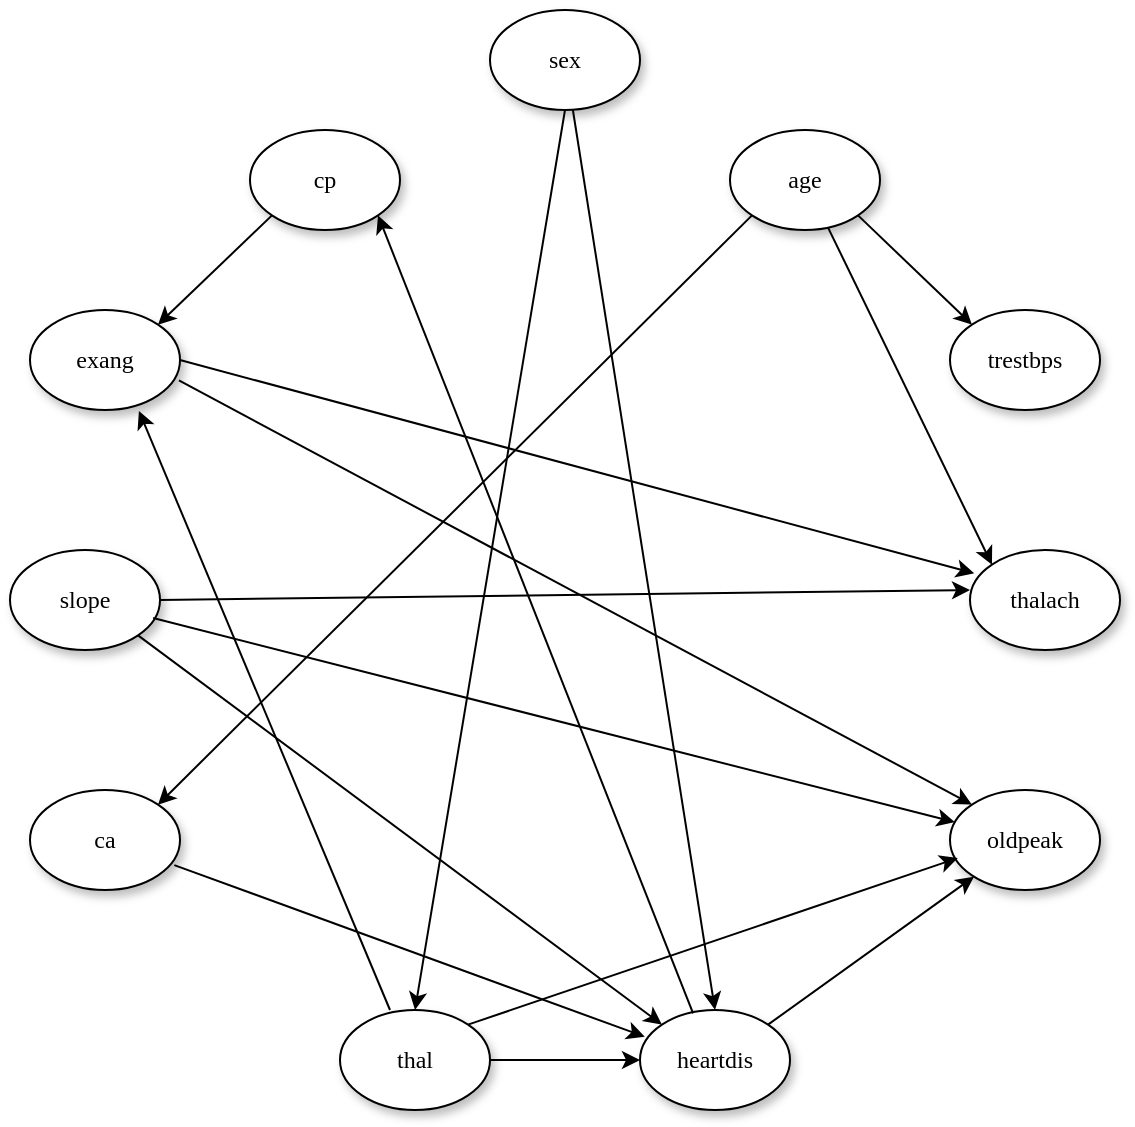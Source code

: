 <mxfile version="21.0.6" type="device"><diagram name="Page-1" id="42789a77-a242-8287-6e28-9cd8cfd52e62"><mxGraphModel dx="1674" dy="704" grid="0" gridSize="10" guides="1" tooltips="1" connect="1" arrows="1" fold="1" page="1" pageScale="1" pageWidth="1100" pageHeight="850" background="none" math="0" shadow="0"><root><mxCell id="0"/><mxCell id="1" parent="0"/><mxCell id="9-PVz-duP1QArUiXDuFB-1" value="heartdis" style="ellipse;whiteSpace=wrap;html=1;rounded=0;shadow=1;comic=0;labelBackgroundColor=none;strokeWidth=1;fontFamily=Verdana;fontSize=12;align=center;" parent="1" vertex="1"><mxGeometry x="515" y="550" width="75" height="50" as="geometry"/></mxCell><mxCell id="9-PVz-duP1QArUiXDuFB-2" value="age" style="ellipse;whiteSpace=wrap;html=1;rounded=0;shadow=1;comic=0;labelBackgroundColor=none;strokeWidth=1;fontFamily=Verdana;fontSize=12;align=center;" parent="1" vertex="1"><mxGeometry x="560" y="110" width="75" height="50" as="geometry"/></mxCell><mxCell id="9-PVz-duP1QArUiXDuFB-4" value="oldpeak" style="ellipse;whiteSpace=wrap;html=1;rounded=0;shadow=1;comic=0;labelBackgroundColor=none;strokeWidth=1;fontFamily=Verdana;fontSize=12;align=center;" parent="1" vertex="1"><mxGeometry x="670" y="440" width="75" height="50" as="geometry"/></mxCell><mxCell id="9-PVz-duP1QArUiXDuFB-6" value="thalach" style="ellipse;whiteSpace=wrap;html=1;rounded=0;shadow=1;comic=0;labelBackgroundColor=none;strokeWidth=1;fontFamily=Verdana;fontSize=12;align=center;" parent="1" vertex="1"><mxGeometry x="680" y="320" width="75" height="50" as="geometry"/></mxCell><mxCell id="9-PVz-duP1QArUiXDuFB-7" value="trestbps" style="ellipse;whiteSpace=wrap;html=1;rounded=0;shadow=1;comic=0;labelBackgroundColor=none;strokeWidth=1;fontFamily=Verdana;fontSize=12;align=center;" parent="1" vertex="1"><mxGeometry x="670" y="200" width="75" height="50" as="geometry"/></mxCell><mxCell id="9-PVz-duP1QArUiXDuFB-9" value="cp" style="ellipse;whiteSpace=wrap;html=1;rounded=0;shadow=1;comic=0;labelBackgroundColor=none;strokeWidth=1;fontFamily=Verdana;fontSize=12;align=center;" parent="1" vertex="1"><mxGeometry x="320" y="110" width="75" height="50" as="geometry"/></mxCell><mxCell id="9-PVz-duP1QArUiXDuFB-10" value="sex" style="ellipse;whiteSpace=wrap;html=1;rounded=0;shadow=1;comic=0;labelBackgroundColor=none;strokeWidth=1;fontFamily=Verdana;fontSize=12;align=center;" parent="1" vertex="1"><mxGeometry x="440" y="50" width="75" height="50" as="geometry"/></mxCell><mxCell id="9-PVz-duP1QArUiXDuFB-11" value="thal" style="ellipse;whiteSpace=wrap;html=1;rounded=0;shadow=1;comic=0;labelBackgroundColor=none;strokeWidth=1;fontFamily=Verdana;fontSize=12;align=center;" parent="1" vertex="1"><mxGeometry x="365" y="550" width="75" height="50" as="geometry"/></mxCell><mxCell id="9-PVz-duP1QArUiXDuFB-12" value="ca" style="ellipse;whiteSpace=wrap;html=1;rounded=0;shadow=1;comic=0;labelBackgroundColor=none;strokeWidth=1;fontFamily=Verdana;fontSize=12;align=center;" parent="1" vertex="1"><mxGeometry x="210" y="440" width="75" height="50" as="geometry"/></mxCell><mxCell id="9-PVz-duP1QArUiXDuFB-13" value="slope" style="ellipse;whiteSpace=wrap;html=1;rounded=0;shadow=1;comic=0;labelBackgroundColor=none;strokeWidth=1;fontFamily=Verdana;fontSize=12;align=center;" parent="1" vertex="1"><mxGeometry x="200" y="320" width="75" height="50" as="geometry"/></mxCell><mxCell id="9-PVz-duP1QArUiXDuFB-14" value="exang" style="ellipse;whiteSpace=wrap;html=1;rounded=0;shadow=1;comic=0;labelBackgroundColor=none;strokeWidth=1;fontFamily=Verdana;fontSize=12;align=center;" parent="1" vertex="1"><mxGeometry x="210" y="200" width="75" height="50" as="geometry"/></mxCell><mxCell id="9-PVz-duP1QArUiXDuFB-37" value="" style="endArrow=classic;html=1;rounded=0;entryX=0.5;entryY=0;entryDx=0;entryDy=0;" parent="1" source="9-PVz-duP1QArUiXDuFB-10" target="9-PVz-duP1QArUiXDuFB-1" edge="1"><mxGeometry width="50" height="50" relative="1" as="geometry"><mxPoint x="478" y="100" as="sourcePoint"/><mxPoint x="550" y="550" as="targetPoint"/></mxGeometry></mxCell><mxCell id="9-PVz-duP1QArUiXDuFB-38" value="" style="endArrow=classic;html=1;rounded=0;exitX=0.5;exitY=1;exitDx=0;exitDy=0;entryX=0.5;entryY=0;entryDx=0;entryDy=0;" parent="1" source="9-PVz-duP1QArUiXDuFB-10" target="9-PVz-duP1QArUiXDuFB-11" edge="1"><mxGeometry width="50" height="50" relative="1" as="geometry"><mxPoint x="488" y="100" as="sourcePoint"/><mxPoint x="553" y="580" as="targetPoint"/></mxGeometry></mxCell><mxCell id="9-PVz-duP1QArUiXDuFB-39" value="" style="endArrow=classic;html=1;rounded=0;exitX=0;exitY=1;exitDx=0;exitDy=0;entryX=1;entryY=0;entryDx=0;entryDy=0;" parent="1" source="9-PVz-duP1QArUiXDuFB-9" target="9-PVz-duP1QArUiXDuFB-14" edge="1"><mxGeometry width="50" height="50" relative="1" as="geometry"><mxPoint x="498" y="110" as="sourcePoint"/><mxPoint x="563" y="590" as="targetPoint"/></mxGeometry></mxCell><mxCell id="9-PVz-duP1QArUiXDuFB-40" value="" style="endArrow=classic;html=1;rounded=0;exitX=1;exitY=1;exitDx=0;exitDy=0;entryX=0;entryY=0;entryDx=0;entryDy=0;" parent="1" source="9-PVz-duP1QArUiXDuFB-2" target="9-PVz-duP1QArUiXDuFB-7" edge="1"><mxGeometry width="50" height="50" relative="1" as="geometry"><mxPoint x="508" y="120" as="sourcePoint"/><mxPoint x="573" y="600" as="targetPoint"/></mxGeometry></mxCell><mxCell id="9-PVz-duP1QArUiXDuFB-41" value="" style="endArrow=classic;html=1;rounded=0;entryX=0;entryY=0;entryDx=0;entryDy=0;" parent="1" source="9-PVz-duP1QArUiXDuFB-2" target="9-PVz-duP1QArUiXDuFB-6" edge="1"><mxGeometry width="50" height="50" relative="1" as="geometry"><mxPoint x="518" y="130" as="sourcePoint"/><mxPoint x="583" y="610" as="targetPoint"/></mxGeometry></mxCell><mxCell id="9-PVz-duP1QArUiXDuFB-42" value="" style="endArrow=classic;html=1;rounded=0;exitX=0;exitY=1;exitDx=0;exitDy=0;entryX=1;entryY=0;entryDx=0;entryDy=0;" parent="1" source="9-PVz-duP1QArUiXDuFB-2" target="9-PVz-duP1QArUiXDuFB-12" edge="1"><mxGeometry width="50" height="50" relative="1" as="geometry"><mxPoint x="578" y="200" as="sourcePoint"/><mxPoint x="500" y="460" as="targetPoint"/></mxGeometry></mxCell><mxCell id="zpYJjnz2vg19xP-sZtyq-1" value="" style="endArrow=classic;html=1;rounded=0;exitX=0.962;exitY=0.751;exitDx=0;exitDy=0;entryX=0.032;entryY=0.268;entryDx=0;entryDy=0;entryPerimeter=0;exitPerimeter=0;" parent="1" source="9-PVz-duP1QArUiXDuFB-12" target="9-PVz-duP1QArUiXDuFB-1" edge="1"><mxGeometry width="50" height="50" relative="1" as="geometry"><mxPoint x="500" y="460" as="sourcePoint"/><mxPoint x="550" y="550" as="targetPoint"/></mxGeometry></mxCell><mxCell id="zpYJjnz2vg19xP-sZtyq-5" value="" style="endArrow=classic;html=1;rounded=0;exitX=1;exitY=0.5;exitDx=0;exitDy=0;entryX=0;entryY=0.5;entryDx=0;entryDy=0;" parent="1" source="9-PVz-duP1QArUiXDuFB-11" target="9-PVz-duP1QArUiXDuFB-1" edge="1"><mxGeometry width="50" height="50" relative="1" as="geometry"><mxPoint x="460" y="420" as="sourcePoint"/><mxPoint x="510" y="370" as="targetPoint"/></mxGeometry></mxCell><mxCell id="zpYJjnz2vg19xP-sZtyq-7" value="" style="endArrow=classic;html=1;rounded=0;exitX=1;exitY=1;exitDx=0;exitDy=0;entryX=0;entryY=0;entryDx=0;entryDy=0;" parent="1" source="9-PVz-duP1QArUiXDuFB-13" target="9-PVz-duP1QArUiXDuFB-1" edge="1"><mxGeometry width="50" height="50" relative="1" as="geometry"><mxPoint x="380" y="390" as="sourcePoint"/><mxPoint x="430" y="340" as="targetPoint"/></mxGeometry></mxCell><mxCell id="zpYJjnz2vg19xP-sZtyq-8" value="" style="endArrow=classic;html=1;rounded=0;exitX=1;exitY=0;exitDx=0;exitDy=0;entryX=0.052;entryY=0.68;entryDx=0;entryDy=0;entryPerimeter=0;" parent="1" source="9-PVz-duP1QArUiXDuFB-11" target="9-PVz-duP1QArUiXDuFB-4" edge="1"><mxGeometry width="50" height="50" relative="1" as="geometry"><mxPoint x="380" y="390" as="sourcePoint"/><mxPoint x="430" y="340" as="targetPoint"/></mxGeometry></mxCell><mxCell id="zpYJjnz2vg19xP-sZtyq-9" value="" style="endArrow=classic;html=1;rounded=0;entryX=0.726;entryY=1.009;entryDx=0;entryDy=0;entryPerimeter=0;" parent="1" target="9-PVz-duP1QArUiXDuFB-14" edge="1"><mxGeometry width="50" height="50" relative="1" as="geometry"><mxPoint x="390" y="550" as="sourcePoint"/><mxPoint x="430" y="340" as="targetPoint"/></mxGeometry></mxCell><mxCell id="zpYJjnz2vg19xP-sZtyq-12" value="" style="endArrow=classic;html=1;rounded=0;exitX=0.954;exitY=0.68;exitDx=0;exitDy=0;exitPerimeter=0;" parent="1" source="9-PVz-duP1QArUiXDuFB-13" target="9-PVz-duP1QArUiXDuFB-4" edge="1"><mxGeometry width="50" height="50" relative="1" as="geometry"><mxPoint x="380" y="390" as="sourcePoint"/><mxPoint x="430" y="340" as="targetPoint"/></mxGeometry></mxCell><mxCell id="zpYJjnz2vg19xP-sZtyq-13" value="" style="endArrow=classic;html=1;rounded=0;exitX=0.993;exitY=0.704;exitDx=0;exitDy=0;exitPerimeter=0;entryX=0;entryY=0;entryDx=0;entryDy=0;" parent="1" source="9-PVz-duP1QArUiXDuFB-14" target="9-PVz-duP1QArUiXDuFB-4" edge="1"><mxGeometry width="50" height="50" relative="1" as="geometry"><mxPoint x="380" y="390" as="sourcePoint"/><mxPoint x="430" y="340" as="targetPoint"/></mxGeometry></mxCell><mxCell id="zpYJjnz2vg19xP-sZtyq-14" value="" style="endArrow=classic;html=1;rounded=0;exitX=1;exitY=0.5;exitDx=0;exitDy=0;" parent="1" source="9-PVz-duP1QArUiXDuFB-13" edge="1"><mxGeometry width="50" height="50" relative="1" as="geometry"><mxPoint x="380" y="390" as="sourcePoint"/><mxPoint x="680" y="340" as="targetPoint"/></mxGeometry></mxCell><mxCell id="zpYJjnz2vg19xP-sZtyq-15" value="" style="endArrow=classic;html=1;rounded=0;exitX=1;exitY=0.5;exitDx=0;exitDy=0;entryX=0.028;entryY=0.233;entryDx=0;entryDy=0;entryPerimeter=0;" parent="1" source="9-PVz-duP1QArUiXDuFB-14" target="9-PVz-duP1QArUiXDuFB-6" edge="1"><mxGeometry width="50" height="50" relative="1" as="geometry"><mxPoint x="380" y="390" as="sourcePoint"/><mxPoint x="430" y="340" as="targetPoint"/></mxGeometry></mxCell><mxCell id="zpYJjnz2vg19xP-sZtyq-17" value="" style="endArrow=classic;html=1;rounded=0;exitX=1;exitY=0;exitDx=0;exitDy=0;" parent="1" source="9-PVz-duP1QArUiXDuFB-1" target="9-PVz-duP1QArUiXDuFB-4" edge="1"><mxGeometry width="50" height="50" relative="1" as="geometry"><mxPoint x="520" y="500" as="sourcePoint"/><mxPoint x="570" y="450" as="targetPoint"/></mxGeometry></mxCell><mxCell id="zpYJjnz2vg19xP-sZtyq-18" value="" style="endArrow=classic;html=1;rounded=0;exitX=0.354;exitY=0.033;exitDx=0;exitDy=0;exitPerimeter=0;entryX=1;entryY=1;entryDx=0;entryDy=0;" parent="1" source="9-PVz-duP1QArUiXDuFB-1" target="9-PVz-duP1QArUiXDuFB-9" edge="1"><mxGeometry width="50" height="50" relative="1" as="geometry"><mxPoint x="270" y="340" as="sourcePoint"/><mxPoint x="320" y="290" as="targetPoint"/></mxGeometry></mxCell></root></mxGraphModel></diagram></mxfile>